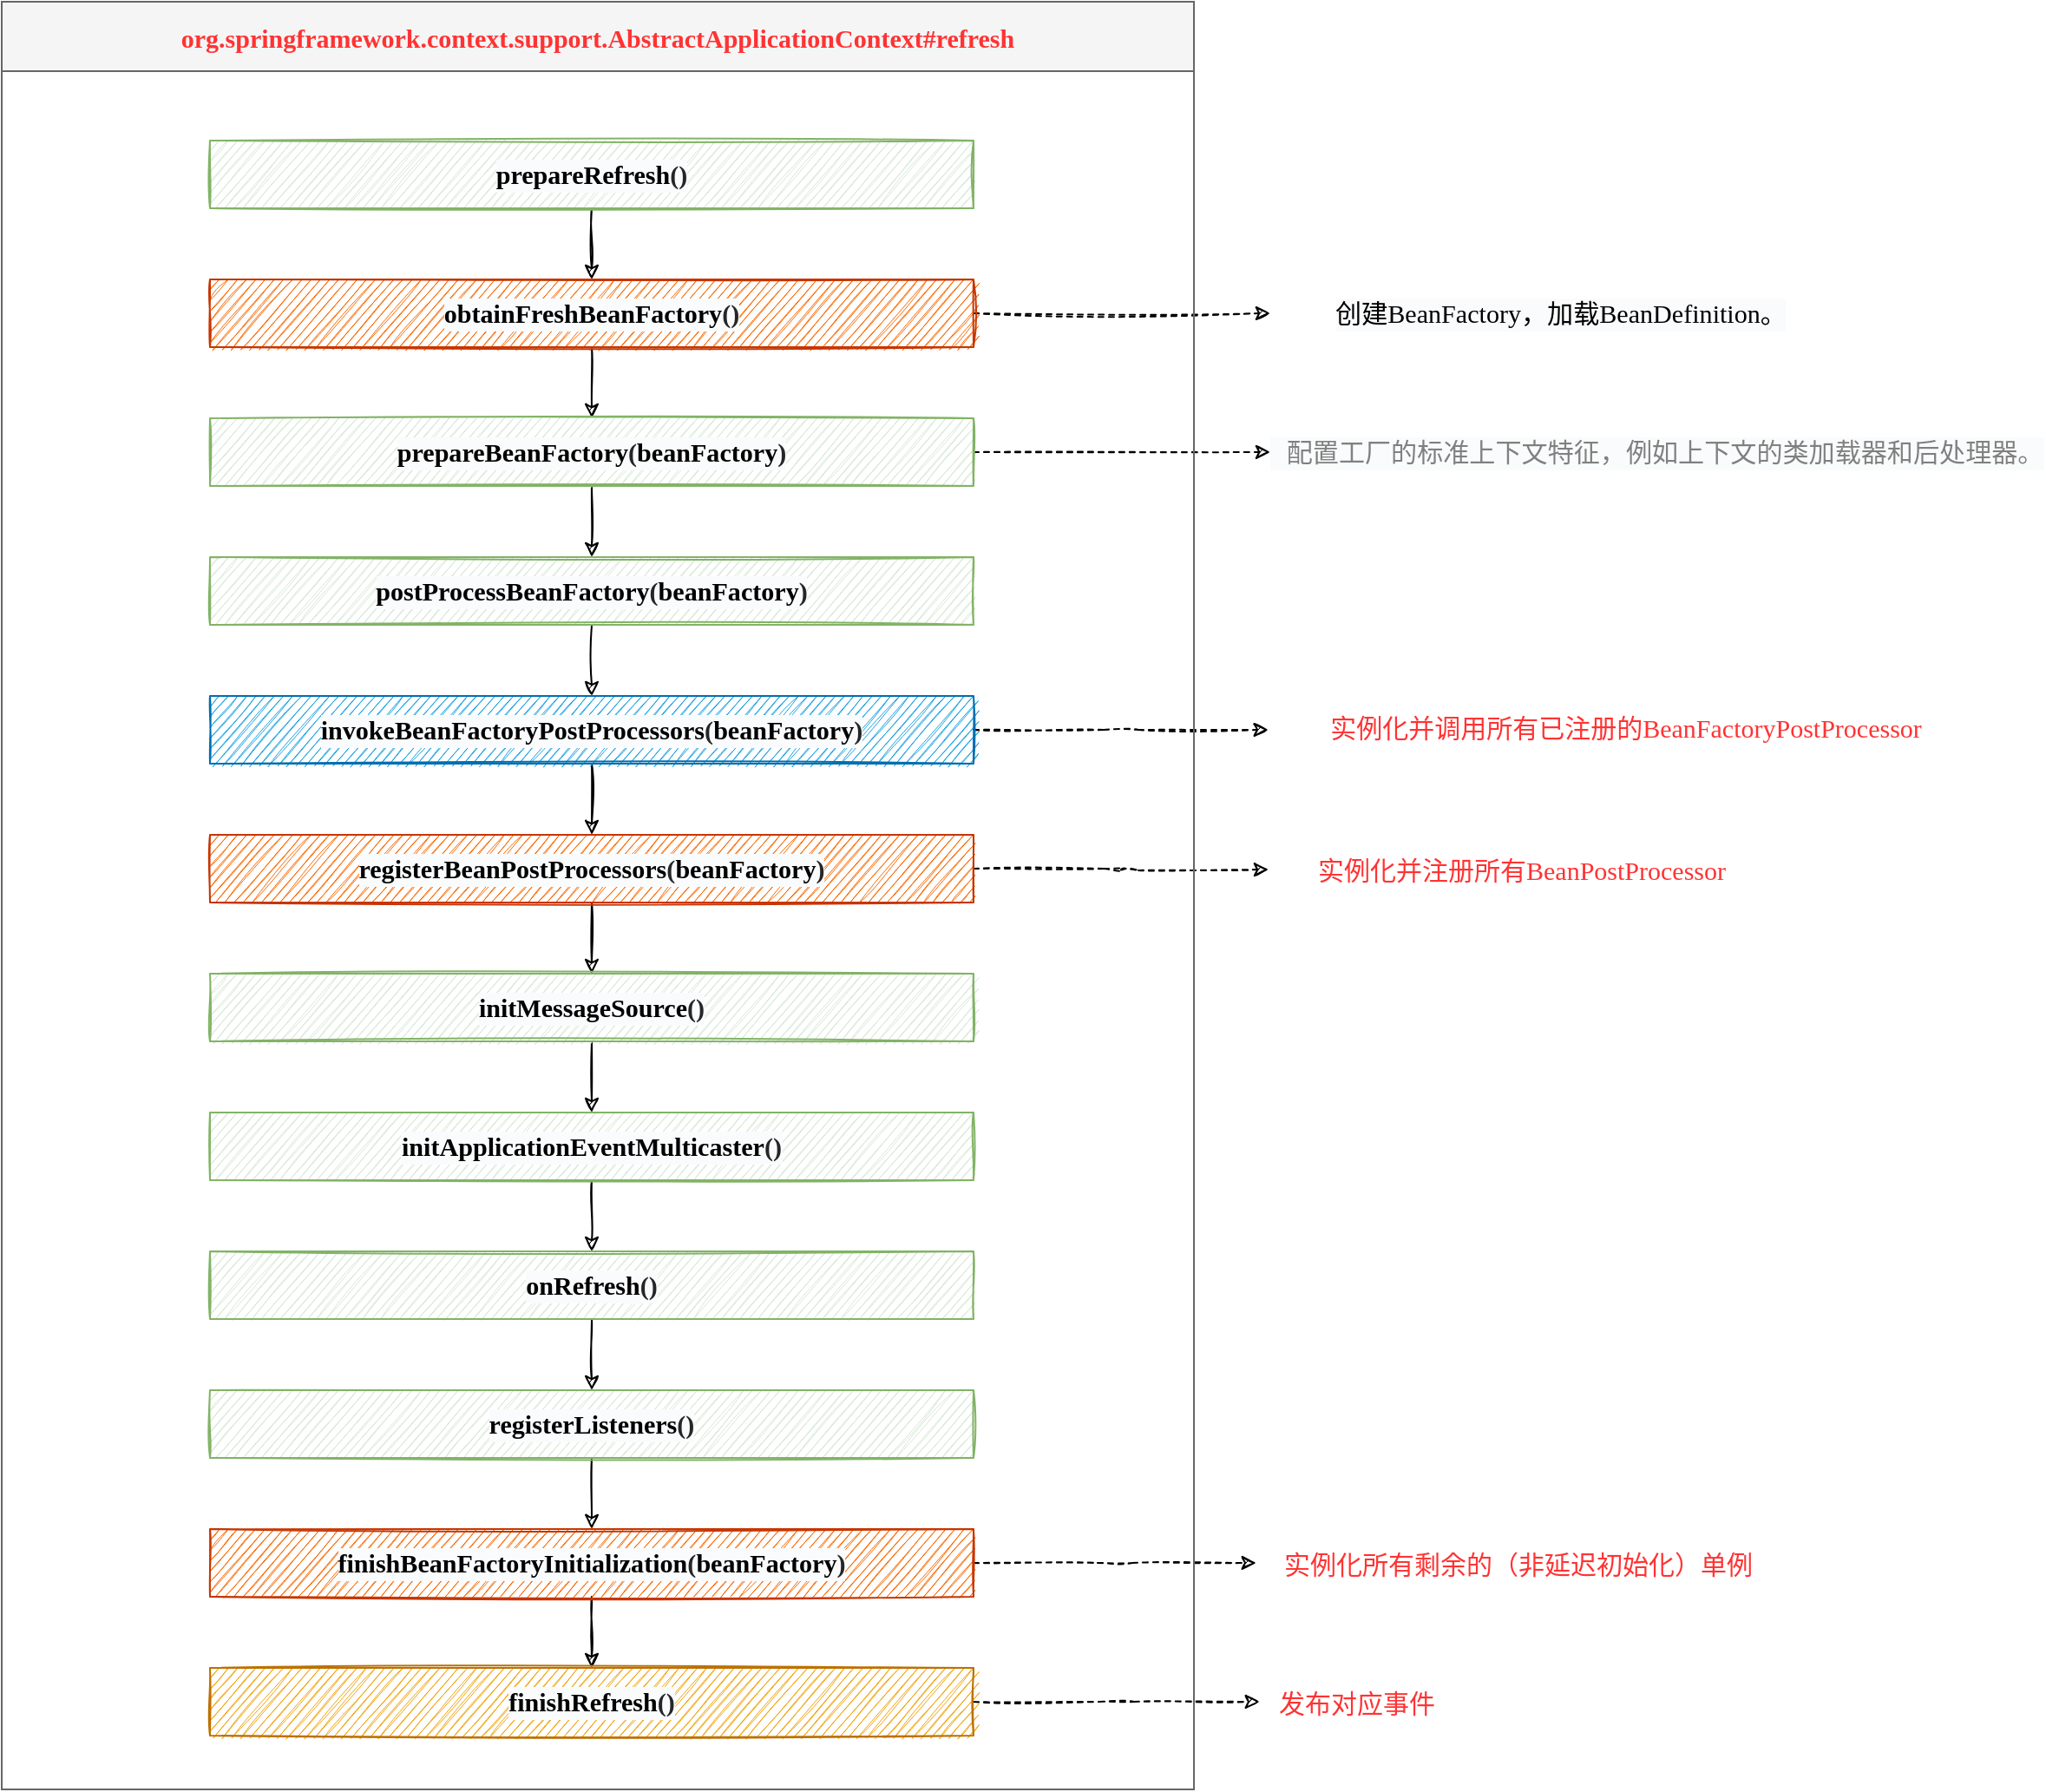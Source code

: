 <mxfile version="14.8.0" type="github">
  <diagram id="vGOEXs7-BdWZyO_aczjX" name="IoC">
    <mxGraphModel dx="2439" dy="874" grid="0" gridSize="10" guides="1" tooltips="1" connect="1" arrows="1" fold="1" page="0" pageScale="1" pageWidth="827" pageHeight="1169" background="none" math="0" shadow="0">
      <root>
        <mxCell id="0" />
        <mxCell id="1" parent="0" />
        <mxCell id="g3_7YH7vOPHp6XhamjHk-15" style="edgeStyle=orthogonalEdgeStyle;rounded=0;orthogonalLoop=1;jettySize=auto;html=1;fontFamily=JetBrains Mono;fontSource=https%3A%2F%2Ffonts.googleapis.com%2Fcss%3Ffamily%3DJetBrains%2BMono;fontStyle=1;sketch=1;shadow=0;" edge="1" parent="1" source="g3_7YH7vOPHp6XhamjHk-3" target="g3_7YH7vOPHp6XhamjHk-4">
          <mxGeometry relative="1" as="geometry" />
        </mxCell>
        <mxCell id="g3_7YH7vOPHp6XhamjHk-3" value="&lt;div style=&quot;background-color: rgb(250, 251, 252); color: rgb(38, 38, 38); font-size: 11.3pt;&quot;&gt;&lt;span style=&quot;color: #000000&quot;&gt;prepareRefresh&lt;/span&gt;()&lt;/div&gt;" style="rounded=0;whiteSpace=wrap;html=1;fontFamily=JetBrains Mono;fontSource=https%3A%2F%2Ffonts.googleapis.com%2Fcss%3Ffamily%3DJetBrains%2BMono;fontStyle=1;sketch=1;shadow=0;fillColor=#d5e8d4;strokeColor=#82b366;" vertex="1" parent="1">
          <mxGeometry x="-320" y="120" width="440" height="39" as="geometry" />
        </mxCell>
        <mxCell id="g3_7YH7vOPHp6XhamjHk-16" style="edgeStyle=orthogonalEdgeStyle;rounded=0;orthogonalLoop=1;jettySize=auto;html=1;exitX=0.5;exitY=1;exitDx=0;exitDy=0;fontFamily=JetBrains Mono;fontSource=https%3A%2F%2Ffonts.googleapis.com%2Fcss%3Ffamily%3DJetBrains%2BMono;fontStyle=1;sketch=1;shadow=0;" edge="1" parent="1" source="g3_7YH7vOPHp6XhamjHk-4" target="g3_7YH7vOPHp6XhamjHk-5">
          <mxGeometry relative="1" as="geometry" />
        </mxCell>
        <mxCell id="g3_7YH7vOPHp6XhamjHk-34" style="edgeStyle=orthogonalEdgeStyle;rounded=1;sketch=1;orthogonalLoop=1;jettySize=auto;html=1;shadow=0;fontFamily=JetBrains Mono;fontSource=https%3A%2F%2Ffonts.googleapis.com%2Fcss%3Ffamily%3DJetBrains%2BMono;fontSize=15;fontColor=#FF3333;dashed=1;" edge="1" parent="1" source="g3_7YH7vOPHp6XhamjHk-4" target="g3_7YH7vOPHp6XhamjHk-33">
          <mxGeometry relative="1" as="geometry" />
        </mxCell>
        <mxCell id="g3_7YH7vOPHp6XhamjHk-4" value="&lt;div style=&quot;background-color: rgb(250, 251, 252); color: rgb(38, 38, 38); font-size: 11.3pt;&quot;&gt;&lt;div style=&quot;font-size: 11.3pt;&quot;&gt;&lt;span style=&quot;color: #000000&quot;&gt;obtainFreshBeanFactory&lt;/span&gt;()&lt;/div&gt;&lt;/div&gt;" style="rounded=0;whiteSpace=wrap;html=1;fontFamily=JetBrains Mono;fontSource=https%3A%2F%2Ffonts.googleapis.com%2Fcss%3Ffamily%3DJetBrains%2BMono;fontStyle=1;sketch=1;shadow=0;strokeColor=#C73500;fillStyle=auto;fillColor=#fa6800;fontColor=#000000;" vertex="1" parent="1">
          <mxGeometry x="-320" y="200" width="440" height="39" as="geometry" />
        </mxCell>
        <mxCell id="g3_7YH7vOPHp6XhamjHk-17" style="edgeStyle=orthogonalEdgeStyle;rounded=0;orthogonalLoop=1;jettySize=auto;html=1;fontFamily=JetBrains Mono;fontSource=https%3A%2F%2Ffonts.googleapis.com%2Fcss%3Ffamily%3DJetBrains%2BMono;fontStyle=1;sketch=1;shadow=0;" edge="1" parent="1" source="g3_7YH7vOPHp6XhamjHk-5" target="g3_7YH7vOPHp6XhamjHk-6">
          <mxGeometry relative="1" as="geometry" />
        </mxCell>
        <mxCell id="g3_7YH7vOPHp6XhamjHk-36" style="edgeStyle=orthogonalEdgeStyle;rounded=1;sketch=1;orthogonalLoop=1;jettySize=auto;html=1;entryX=0;entryY=0.5;entryDx=0;entryDy=0;shadow=0;dashed=1;fontFamily=JetBrains Mono;fontSource=https%3A%2F%2Ffonts.googleapis.com%2Fcss%3Ffamily%3DJetBrains%2BMono;fontSize=15;fontColor=#FF3333;" edge="1" parent="1" source="g3_7YH7vOPHp6XhamjHk-5" target="g3_7YH7vOPHp6XhamjHk-35">
          <mxGeometry relative="1" as="geometry" />
        </mxCell>
        <mxCell id="g3_7YH7vOPHp6XhamjHk-5" value="&lt;div style=&quot;background-color: rgb(250, 251, 252); color: rgb(38, 38, 38); font-size: 11.3pt;&quot;&gt;&lt;div style=&quot;font-size: 11.3pt;&quot;&gt;&lt;div style=&quot;font-size: 11.3pt;&quot;&gt;&lt;span style=&quot;color: #000000&quot;&gt;prepareBeanFactory&lt;/span&gt;(&lt;span style=&quot;color: #000000&quot;&gt;beanFactory&lt;/span&gt;)&lt;/div&gt;&lt;/div&gt;&lt;/div&gt;" style="rounded=0;whiteSpace=wrap;html=1;fontFamily=JetBrains Mono;fontSource=https%3A%2F%2Ffonts.googleapis.com%2Fcss%3Ffamily%3DJetBrains%2BMono;fontStyle=1;sketch=1;shadow=0;fillColor=#d5e8d4;strokeColor=#82b366;" vertex="1" parent="1">
          <mxGeometry x="-320" y="280" width="440" height="39" as="geometry" />
        </mxCell>
        <mxCell id="g3_7YH7vOPHp6XhamjHk-18" style="edgeStyle=orthogonalEdgeStyle;rounded=0;orthogonalLoop=1;jettySize=auto;html=1;fontFamily=JetBrains Mono;fontSource=https%3A%2F%2Ffonts.googleapis.com%2Fcss%3Ffamily%3DJetBrains%2BMono;fontStyle=1;sketch=1;shadow=0;" edge="1" parent="1" source="g3_7YH7vOPHp6XhamjHk-6" target="g3_7YH7vOPHp6XhamjHk-7">
          <mxGeometry relative="1" as="geometry" />
        </mxCell>
        <mxCell id="g3_7YH7vOPHp6XhamjHk-6" value="&lt;div style=&quot;background-color: rgb(250, 251, 252); color: rgb(38, 38, 38); font-size: 11.3pt;&quot;&gt;&lt;div style=&quot;font-size: 11.3pt;&quot;&gt;&lt;div style=&quot;font-size: 11.3pt;&quot;&gt;&lt;div style=&quot;font-size: 11.3pt;&quot;&gt;&lt;span style=&quot;color: #000000&quot;&gt;postProcessBeanFactory&lt;/span&gt;(&lt;span style=&quot;color: #000000&quot;&gt;beanFactory&lt;/span&gt;)&lt;/div&gt;&lt;/div&gt;&lt;/div&gt;&lt;/div&gt;" style="rounded=0;whiteSpace=wrap;html=1;fontFamily=JetBrains Mono;fontSource=https%3A%2F%2Ffonts.googleapis.com%2Fcss%3Ffamily%3DJetBrains%2BMono;fontStyle=1;sketch=1;shadow=0;fillColor=#d5e8d4;strokeColor=#82b366;" vertex="1" parent="1">
          <mxGeometry x="-320" y="360" width="440" height="39" as="geometry" />
        </mxCell>
        <mxCell id="g3_7YH7vOPHp6XhamjHk-19" style="edgeStyle=orthogonalEdgeStyle;rounded=0;orthogonalLoop=1;jettySize=auto;html=1;exitX=0.5;exitY=1;exitDx=0;exitDy=0;entryX=0.5;entryY=0;entryDx=0;entryDy=0;fontFamily=JetBrains Mono;fontSource=https%3A%2F%2Ffonts.googleapis.com%2Fcss%3Ffamily%3DJetBrains%2BMono;fontStyle=1;sketch=1;shadow=0;" edge="1" parent="1" source="g3_7YH7vOPHp6XhamjHk-7" target="g3_7YH7vOPHp6XhamjHk-8">
          <mxGeometry relative="1" as="geometry" />
        </mxCell>
        <mxCell id="g3_7YH7vOPHp6XhamjHk-40" style="edgeStyle=orthogonalEdgeStyle;rounded=1;sketch=1;orthogonalLoop=1;jettySize=auto;html=1;shadow=0;dashed=1;fontFamily=JetBrains Mono;fontSource=https%3A%2F%2Ffonts.googleapis.com%2Fcss%3Ffamily%3DJetBrains%2BMono;fontSize=15;fontColor=#FF3333;" edge="1" parent="1" source="g3_7YH7vOPHp6XhamjHk-7">
          <mxGeometry relative="1" as="geometry">
            <mxPoint x="289.889" y="459.5" as="targetPoint" />
          </mxGeometry>
        </mxCell>
        <mxCell id="g3_7YH7vOPHp6XhamjHk-7" value="&lt;div style=&quot;background-color: rgb(250, 251, 252); color: rgb(38, 38, 38); font-size: 11.3pt;&quot;&gt;&lt;div style=&quot;font-size: 11.3pt;&quot;&gt;&lt;div style=&quot;font-size: 11.3pt;&quot;&gt;&lt;div style=&quot;font-size: 11.3pt;&quot;&gt;&lt;div style=&quot;font-size: 11.3pt;&quot;&gt;&lt;span style=&quot;color: #000000&quot;&gt;invokeBeanFactoryPostProcessors&lt;/span&gt;(&lt;span style=&quot;color: #000000&quot;&gt;beanFactory&lt;/span&gt;)&lt;/div&gt;&lt;/div&gt;&lt;/div&gt;&lt;/div&gt;&lt;/div&gt;" style="rounded=0;whiteSpace=wrap;html=1;fontFamily=JetBrains Mono;fontSource=https%3A%2F%2Ffonts.googleapis.com%2Fcss%3Ffamily%3DJetBrains%2BMono;fontStyle=1;sketch=1;shadow=0;fillColor=#1ba1e2;strokeColor=#006EAF;fontColor=#ffffff;" vertex="1" parent="1">
          <mxGeometry x="-320" y="440" width="440" height="39" as="geometry" />
        </mxCell>
        <mxCell id="g3_7YH7vOPHp6XhamjHk-31" style="edgeStyle=orthogonalEdgeStyle;rounded=0;orthogonalLoop=1;jettySize=auto;html=1;fontFamily=JetBrains Mono;fontSource=https%3A%2F%2Ffonts.googleapis.com%2Fcss%3Ffamily%3DJetBrains%2BMono;fontSize=15;fontColor=#FF3333;sketch=1;shadow=0;" edge="1" parent="1" source="g3_7YH7vOPHp6XhamjHk-8" target="g3_7YH7vOPHp6XhamjHk-9">
          <mxGeometry relative="1" as="geometry" />
        </mxCell>
        <mxCell id="g3_7YH7vOPHp6XhamjHk-42" style="edgeStyle=orthogonalEdgeStyle;rounded=1;sketch=1;orthogonalLoop=1;jettySize=auto;html=1;shadow=0;dashed=1;fontFamily=JetBrains Mono;fontSource=https%3A%2F%2Ffonts.googleapis.com%2Fcss%3Ffamily%3DJetBrains%2BMono;fontSize=15;fontColor=#FF3333;" edge="1" parent="1" source="g3_7YH7vOPHp6XhamjHk-8">
          <mxGeometry relative="1" as="geometry">
            <mxPoint x="290" y="540" as="targetPoint" />
          </mxGeometry>
        </mxCell>
        <mxCell id="g3_7YH7vOPHp6XhamjHk-8" value="&lt;div style=&quot;background-color: rgb(250, 251, 252); color: rgb(38, 38, 38); font-size: 11.3pt;&quot;&gt;&lt;div style=&quot;font-size: 11.3pt;&quot;&gt;&lt;div style=&quot;font-size: 11.3pt;&quot;&gt;&lt;div style=&quot;font-size: 11.3pt;&quot;&gt;&lt;div style=&quot;font-size: 11.3pt;&quot;&gt;&lt;div style=&quot;font-size: 11.3pt;&quot;&gt;&lt;span style=&quot;color: #000000&quot;&gt;registerBeanPostProcessors&lt;/span&gt;(&lt;span style=&quot;color: #000000&quot;&gt;beanFactory&lt;/span&gt;)&lt;/div&gt;&lt;/div&gt;&lt;/div&gt;&lt;/div&gt;&lt;/div&gt;&lt;/div&gt;" style="rounded=0;whiteSpace=wrap;html=1;fontFamily=JetBrains Mono;fontSource=https%3A%2F%2Ffonts.googleapis.com%2Fcss%3Ffamily%3DJetBrains%2BMono;fontStyle=1;sketch=1;shadow=0;fillColor=#fa6800;strokeColor=#C73500;fontColor=#000000;" vertex="1" parent="1">
          <mxGeometry x="-320" y="520" width="440" height="39" as="geometry" />
        </mxCell>
        <mxCell id="g3_7YH7vOPHp6XhamjHk-21" style="edgeStyle=orthogonalEdgeStyle;rounded=0;orthogonalLoop=1;jettySize=auto;html=1;entryX=0.5;entryY=0;entryDx=0;entryDy=0;fontFamily=JetBrains Mono;fontSource=https%3A%2F%2Ffonts.googleapis.com%2Fcss%3Ffamily%3DJetBrains%2BMono;fontStyle=1;sketch=1;shadow=0;" edge="1" parent="1" source="g3_7YH7vOPHp6XhamjHk-9" target="g3_7YH7vOPHp6XhamjHk-10">
          <mxGeometry relative="1" as="geometry" />
        </mxCell>
        <mxCell id="g3_7YH7vOPHp6XhamjHk-9" value="&lt;div style=&quot;background-color: rgb(250, 251, 252); color: rgb(38, 38, 38); font-size: 11.3pt;&quot;&gt;&lt;div style=&quot;font-size: 11.3pt;&quot;&gt;&lt;div style=&quot;font-size: 11.3pt;&quot;&gt;&lt;div style=&quot;font-size: 11.3pt;&quot;&gt;&lt;div style=&quot;font-size: 11.3pt;&quot;&gt;&lt;div style=&quot;font-size: 11.3pt;&quot;&gt;&lt;div style=&quot;font-size: 11.3pt;&quot;&gt;&lt;span style=&quot;color: #000000&quot;&gt;initMessageSource&lt;/span&gt;()&lt;/div&gt;&lt;/div&gt;&lt;/div&gt;&lt;/div&gt;&lt;/div&gt;&lt;/div&gt;&lt;/div&gt;" style="rounded=0;whiteSpace=wrap;html=1;fontFamily=JetBrains Mono;fontSource=https%3A%2F%2Ffonts.googleapis.com%2Fcss%3Ffamily%3DJetBrains%2BMono;fontStyle=1;sketch=1;shadow=0;fillColor=#d5e8d4;strokeColor=#82b366;" vertex="1" parent="1">
          <mxGeometry x="-320" y="600" width="440" height="39" as="geometry" />
        </mxCell>
        <mxCell id="g3_7YH7vOPHp6XhamjHk-22" style="edgeStyle=orthogonalEdgeStyle;rounded=0;orthogonalLoop=1;jettySize=auto;html=1;entryX=0.5;entryY=0;entryDx=0;entryDy=0;fontFamily=JetBrains Mono;fontSource=https%3A%2F%2Ffonts.googleapis.com%2Fcss%3Ffamily%3DJetBrains%2BMono;fontStyle=1;sketch=1;shadow=0;" edge="1" parent="1" source="g3_7YH7vOPHp6XhamjHk-10" target="g3_7YH7vOPHp6XhamjHk-11">
          <mxGeometry relative="1" as="geometry" />
        </mxCell>
        <mxCell id="g3_7YH7vOPHp6XhamjHk-10" value="&lt;div style=&quot;background-color: rgb(250, 251, 252); color: rgb(38, 38, 38); font-size: 11.3pt;&quot;&gt;&lt;div style=&quot;font-size: 11.3pt;&quot;&gt;&lt;div style=&quot;font-size: 11.3pt;&quot;&gt;&lt;div style=&quot;font-size: 11.3pt;&quot;&gt;&lt;div style=&quot;font-size: 11.3pt;&quot;&gt;&lt;div style=&quot;font-size: 11.3pt;&quot;&gt;&lt;div style=&quot;font-size: 11.3pt;&quot;&gt;&lt;div style=&quot;font-size: 11.3pt;&quot;&gt;&lt;span style=&quot;color: #000000&quot;&gt;initApplicationEventMulticaster&lt;/span&gt;()&lt;/div&gt;&lt;/div&gt;&lt;/div&gt;&lt;/div&gt;&lt;/div&gt;&lt;/div&gt;&lt;/div&gt;&lt;/div&gt;" style="rounded=0;whiteSpace=wrap;html=1;fontFamily=JetBrains Mono;fontSource=https%3A%2F%2Ffonts.googleapis.com%2Fcss%3Ffamily%3DJetBrains%2BMono;fontStyle=1;sketch=1;shadow=0;fillColor=#d5e8d4;strokeColor=#82b366;" vertex="1" parent="1">
          <mxGeometry x="-320" y="680" width="440" height="39" as="geometry" />
        </mxCell>
        <mxCell id="g3_7YH7vOPHp6XhamjHk-23" style="edgeStyle=orthogonalEdgeStyle;rounded=0;orthogonalLoop=1;jettySize=auto;html=1;fontFamily=JetBrains Mono;fontSource=https%3A%2F%2Ffonts.googleapis.com%2Fcss%3Ffamily%3DJetBrains%2BMono;fontStyle=1;sketch=1;shadow=0;" edge="1" parent="1" source="g3_7YH7vOPHp6XhamjHk-11" target="g3_7YH7vOPHp6XhamjHk-12">
          <mxGeometry relative="1" as="geometry" />
        </mxCell>
        <mxCell id="g3_7YH7vOPHp6XhamjHk-11" value="&lt;div style=&quot;background-color: rgb(250, 251, 252); color: rgb(38, 38, 38); font-size: 11.3pt;&quot;&gt;&lt;div style=&quot;font-size: 11.3pt;&quot;&gt;&lt;div style=&quot;font-size: 11.3pt;&quot;&gt;&lt;div style=&quot;font-size: 11.3pt;&quot;&gt;&lt;div style=&quot;font-size: 11.3pt;&quot;&gt;&lt;div style=&quot;font-size: 11.3pt;&quot;&gt;&lt;div style=&quot;font-size: 11.3pt;&quot;&gt;&lt;div style=&quot;font-size: 11.3pt;&quot;&gt;&lt;div style=&quot;font-size: 11.3pt;&quot;&gt;&lt;span style=&quot;color: #000000&quot;&gt;onRefresh&lt;/span&gt;()&lt;/div&gt;&lt;/div&gt;&lt;/div&gt;&lt;/div&gt;&lt;/div&gt;&lt;/div&gt;&lt;/div&gt;&lt;/div&gt;&lt;/div&gt;" style="rounded=0;whiteSpace=wrap;html=1;fontFamily=JetBrains Mono;fontSource=https%3A%2F%2Ffonts.googleapis.com%2Fcss%3Ffamily%3DJetBrains%2BMono;fontStyle=1;sketch=1;shadow=0;fillColor=#d5e8d4;strokeColor=#82b366;" vertex="1" parent="1">
          <mxGeometry x="-320" y="760" width="440" height="39" as="geometry" />
        </mxCell>
        <mxCell id="g3_7YH7vOPHp6XhamjHk-24" style="edgeStyle=orthogonalEdgeStyle;rounded=0;orthogonalLoop=1;jettySize=auto;html=1;fontFamily=JetBrains Mono;fontSource=https%3A%2F%2Ffonts.googleapis.com%2Fcss%3Ffamily%3DJetBrains%2BMono;fontStyle=1;sketch=1;shadow=0;" edge="1" parent="1" source="g3_7YH7vOPHp6XhamjHk-12" target="g3_7YH7vOPHp6XhamjHk-13">
          <mxGeometry relative="1" as="geometry" />
        </mxCell>
        <mxCell id="g3_7YH7vOPHp6XhamjHk-12" value="&lt;div style=&quot;background-color: rgb(250, 251, 252); color: rgb(38, 38, 38); font-size: 11.3pt;&quot;&gt;&lt;div style=&quot;font-size: 11.3pt;&quot;&gt;&lt;div style=&quot;font-size: 11.3pt;&quot;&gt;&lt;div style=&quot;font-size: 11.3pt;&quot;&gt;&lt;div style=&quot;font-size: 11.3pt;&quot;&gt;&lt;div style=&quot;font-size: 11.3pt;&quot;&gt;&lt;div style=&quot;font-size: 11.3pt;&quot;&gt;&lt;div style=&quot;font-size: 11.3pt;&quot;&gt;&lt;div style=&quot;font-size: 11.3pt;&quot;&gt;&lt;div style=&quot;font-size: 11.3pt;&quot;&gt;&lt;span style=&quot;color: #000000&quot;&gt;registerListeners&lt;/span&gt;()&lt;/div&gt;&lt;/div&gt;&lt;/div&gt;&lt;/div&gt;&lt;/div&gt;&lt;/div&gt;&lt;/div&gt;&lt;/div&gt;&lt;/div&gt;&lt;/div&gt;" style="rounded=0;whiteSpace=wrap;html=1;fontFamily=JetBrains Mono;fontSource=https%3A%2F%2Ffonts.googleapis.com%2Fcss%3Ffamily%3DJetBrains%2BMono;fontStyle=1;sketch=1;shadow=0;fillColor=#d5e8d4;strokeColor=#82b366;" vertex="1" parent="1">
          <mxGeometry x="-320" y="840" width="440" height="39" as="geometry" />
        </mxCell>
        <mxCell id="g3_7YH7vOPHp6XhamjHk-25" style="edgeStyle=orthogonalEdgeStyle;rounded=0;orthogonalLoop=1;jettySize=auto;html=1;entryX=0.5;entryY=0;entryDx=0;entryDy=0;fontFamily=JetBrains Mono;fontSource=https%3A%2F%2Ffonts.googleapis.com%2Fcss%3Ffamily%3DJetBrains%2BMono;fontStyle=1;sketch=1;shadow=0;" edge="1" parent="1" source="g3_7YH7vOPHp6XhamjHk-13" target="g3_7YH7vOPHp6XhamjHk-14">
          <mxGeometry relative="1" as="geometry" />
        </mxCell>
        <mxCell id="g3_7YH7vOPHp6XhamjHk-45" style="edgeStyle=orthogonalEdgeStyle;rounded=1;sketch=1;orthogonalLoop=1;jettySize=auto;html=1;shadow=0;dashed=1;fontFamily=JetBrains Mono;fontSource=https%3A%2F%2Ffonts.googleapis.com%2Fcss%3Ffamily%3DJetBrains%2BMono;fontSize=15;fontColor=#FF3333;" edge="1" parent="1" source="g3_7YH7vOPHp6XhamjHk-13">
          <mxGeometry relative="1" as="geometry">
            <mxPoint x="282.889" y="939.5" as="targetPoint" />
          </mxGeometry>
        </mxCell>
        <mxCell id="g3_7YH7vOPHp6XhamjHk-13" value="&lt;div style=&quot;background-color: rgb(250, 251, 252); color: rgb(38, 38, 38); font-size: 11.3pt;&quot;&gt;&lt;div style=&quot;font-size: 11.3pt;&quot;&gt;&lt;div style=&quot;font-size: 11.3pt;&quot;&gt;&lt;div style=&quot;font-size: 11.3pt;&quot;&gt;&lt;div style=&quot;font-size: 11.3pt;&quot;&gt;&lt;div style=&quot;font-size: 11.3pt;&quot;&gt;&lt;div style=&quot;font-size: 11.3pt;&quot;&gt;&lt;div style=&quot;font-size: 11.3pt;&quot;&gt;&lt;div style=&quot;font-size: 11.3pt;&quot;&gt;&lt;div style=&quot;font-size: 11.3pt;&quot;&gt;&lt;div style=&quot;font-size: 11.3pt;&quot;&gt;&lt;span style=&quot;color: #000000&quot;&gt;finishBeanFactoryInitialization&lt;/span&gt;(&lt;span style=&quot;color: #000000&quot;&gt;beanFactory&lt;/span&gt;)&lt;/div&gt;&lt;/div&gt;&lt;/div&gt;&lt;/div&gt;&lt;/div&gt;&lt;/div&gt;&lt;/div&gt;&lt;/div&gt;&lt;/div&gt;&lt;/div&gt;&lt;/div&gt;" style="rounded=0;whiteSpace=wrap;html=1;fontFamily=JetBrains Mono;fontSource=https%3A%2F%2Ffonts.googleapis.com%2Fcss%3Ffamily%3DJetBrains%2BMono;fontStyle=1;strokeColor=#C73500;fontColor=#000000;fillColor=#fa6800;sketch=1;shadow=0;" vertex="1" parent="1">
          <mxGeometry x="-320" y="920" width="440" height="39" as="geometry" />
        </mxCell>
        <mxCell id="g3_7YH7vOPHp6XhamjHk-48" style="edgeStyle=orthogonalEdgeStyle;rounded=1;sketch=1;orthogonalLoop=1;jettySize=auto;html=1;shadow=0;dashed=1;fontFamily=JetBrains Mono;fontSource=https%3A%2F%2Ffonts.googleapis.com%2Fcss%3Ffamily%3DJetBrains%2BMono;fontSize=15;fontColor=#FF3333;" edge="1" parent="1" source="g3_7YH7vOPHp6XhamjHk-14">
          <mxGeometry relative="1" as="geometry">
            <mxPoint x="284.889" y="1019.5" as="targetPoint" />
          </mxGeometry>
        </mxCell>
        <mxCell id="g3_7YH7vOPHp6XhamjHk-14" value="&lt;div style=&quot;background-color: rgb(250, 251, 252); color: rgb(38, 38, 38); font-size: 11.3pt;&quot;&gt;&lt;div style=&quot;font-size: 11.3pt;&quot;&gt;&lt;div style=&quot;font-size: 11.3pt;&quot;&gt;&lt;div style=&quot;font-size: 11.3pt;&quot;&gt;&lt;div style=&quot;font-size: 11.3pt;&quot;&gt;&lt;div style=&quot;font-size: 11.3pt;&quot;&gt;&lt;div style=&quot;font-size: 11.3pt;&quot;&gt;&lt;div style=&quot;font-size: 11.3pt;&quot;&gt;&lt;div style=&quot;font-size: 11.3pt;&quot;&gt;&lt;div style=&quot;font-size: 11.3pt;&quot;&gt;&lt;div style=&quot;font-size: 11.3pt;&quot;&gt;&lt;div style=&quot;font-size: 11.3pt;&quot;&gt;&lt;span style=&quot;color: #000000&quot;&gt;finishRefresh&lt;/span&gt;()&lt;/div&gt;&lt;/div&gt;&lt;/div&gt;&lt;/div&gt;&lt;/div&gt;&lt;/div&gt;&lt;/div&gt;&lt;/div&gt;&lt;/div&gt;&lt;/div&gt;&lt;/div&gt;&lt;/div&gt;" style="rounded=0;whiteSpace=wrap;html=1;fontFamily=JetBrains Mono;fontSource=https%3A%2F%2Ffonts.googleapis.com%2Fcss%3Ffamily%3DJetBrains%2BMono;fontStyle=1;sketch=1;shadow=0;fillColor=#f0a30a;strokeColor=#BD7000;fontColor=#000000;" vertex="1" parent="1">
          <mxGeometry x="-320" y="1000" width="440" height="39" as="geometry" />
        </mxCell>
        <mxCell id="g3_7YH7vOPHp6XhamjHk-30" value="org.springframework.context.support.AbstractApplicationContext#refresh" style="swimlane;fontFamily=JetBrains Mono;fontSource=https%3A%2F%2Ffonts.googleapis.com%2Fcss%3Ffamily%3DJetBrains%2BMono;startSize=40;fontStyle=1;fontSize=15;fillColor=#f5f5f5;strokeColor=#666666;fontColor=#FF3333;" vertex="1" parent="1">
          <mxGeometry x="-440" y="40" width="687" height="1030" as="geometry" />
        </mxCell>
        <mxCell id="g3_7YH7vOPHp6XhamjHk-33" value="&lt;pre style=&quot;background-color: rgb(250 , 251 , 252) ; font-size: 11.3pt&quot;&gt;&lt;font face=&quot;JetBrains Mono&quot; data-font-src=&quot;https://fonts.googleapis.com/css?family=JetBrains+Mono&quot; color=&quot;#000000&quot;&gt;创建BeanFactory，加载BeanDefinition。&lt;/font&gt;&lt;/pre&gt;" style="text;html=1;strokeColor=none;fillColor=none;align=center;verticalAlign=middle;whiteSpace=wrap;rounded=0;shadow=0;sketch=1;fontFamily=JetBrains Mono;fontSource=https%3A%2F%2Ffonts.googleapis.com%2Fcss%3Ffamily%3DJetBrains%2BMono;fontSize=15;fontColor=#FF3333;" vertex="1" parent="1">
          <mxGeometry x="291" y="204.5" width="335" height="30" as="geometry" />
        </mxCell>
        <mxCell id="g3_7YH7vOPHp6XhamjHk-35" value="&lt;pre style=&quot;background-color: #fafbfc ; color: #262626 ; font-family: &amp;#34;jetbrains mono&amp;#34; , monospace ; font-size: 11.3pt&quot;&gt;&lt;span style=&quot;color: #808080&quot;&gt; 配置工厂的标准上下文特征，例如上下文的类加载器和后处理器。&lt;/span&gt;&lt;/pre&gt;" style="text;html=1;strokeColor=none;fillColor=none;align=center;verticalAlign=middle;whiteSpace=wrap;rounded=0;shadow=0;sketch=1;fontFamily=JetBrains Mono;fontSource=https%3A%2F%2Ffonts.googleapis.com%2Fcss%3Ffamily%3DJetBrains%2BMono;fontSize=15;fontColor=#FF3333;" vertex="1" parent="1">
          <mxGeometry x="291" y="286.5" width="446" height="26" as="geometry" />
        </mxCell>
        <mxCell id="g3_7YH7vOPHp6XhamjHk-38" value="实例化并调用所有已注册的BeanFactoryPostProcessor" style="text;html=1;strokeColor=none;fillColor=none;align=center;verticalAlign=middle;whiteSpace=wrap;rounded=0;shadow=0;sketch=1;fontFamily=JetBrains Mono;fontSource=https%3A%2F%2Ffonts.googleapis.com%2Fcss%3Ffamily%3DJetBrains%2BMono;fontSize=15;fontColor=#FF3333;" vertex="1" parent="1">
          <mxGeometry x="291" y="439" width="410" height="38" as="geometry" />
        </mxCell>
        <mxCell id="g3_7YH7vOPHp6XhamjHk-41" value="实例化并注册所有BeanPostProcessor" style="text;html=1;strokeColor=none;fillColor=none;align=center;verticalAlign=middle;whiteSpace=wrap;rounded=0;shadow=0;sketch=1;fontFamily=JetBrains Mono;fontSource=https%3A%2F%2Ffonts.googleapis.com%2Fcss%3Ffamily%3DJetBrains%2BMono;fontSize=15;fontColor=#FF3333;" vertex="1" parent="1">
          <mxGeometry x="291" y="521" width="290" height="38" as="geometry" />
        </mxCell>
        <mxCell id="g3_7YH7vOPHp6XhamjHk-44" value="实例化所有剩余的（非延迟初始化）单例" style="text;html=1;strokeColor=none;fillColor=none;align=center;verticalAlign=middle;whiteSpace=wrap;rounded=0;shadow=0;sketch=1;fontFamily=JetBrains Mono;fontSource=https%3A%2F%2Ffonts.googleapis.com%2Fcss%3Ffamily%3DJetBrains%2BMono;fontSize=15;fontColor=#FF3333;" vertex="1" parent="1">
          <mxGeometry x="291" y="929.5" width="286" height="20" as="geometry" />
        </mxCell>
        <mxCell id="g3_7YH7vOPHp6XhamjHk-46" value="发布对应事件" style="text;html=1;strokeColor=none;fillColor=none;align=left;verticalAlign=middle;whiteSpace=wrap;rounded=0;shadow=0;sketch=1;fontFamily=JetBrains Mono;fontSource=https%3A%2F%2Ffonts.googleapis.com%2Fcss%3Ffamily%3DJetBrains%2BMono;fontSize=15;fontColor=#FF3333;" vertex="1" parent="1">
          <mxGeometry x="294" y="1009.5" width="118" height="20" as="geometry" />
        </mxCell>
      </root>
    </mxGraphModel>
  </diagram>
</mxfile>
